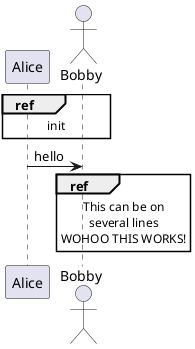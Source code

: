@startuml
participant Alice
actor Bobby

ref over Alice, Bobby : init

Alice -> Bobby : hello

ref over Bobby
  This can be on
  several lines
  WOHOO THIS WORKS!
end ref
@enduml
